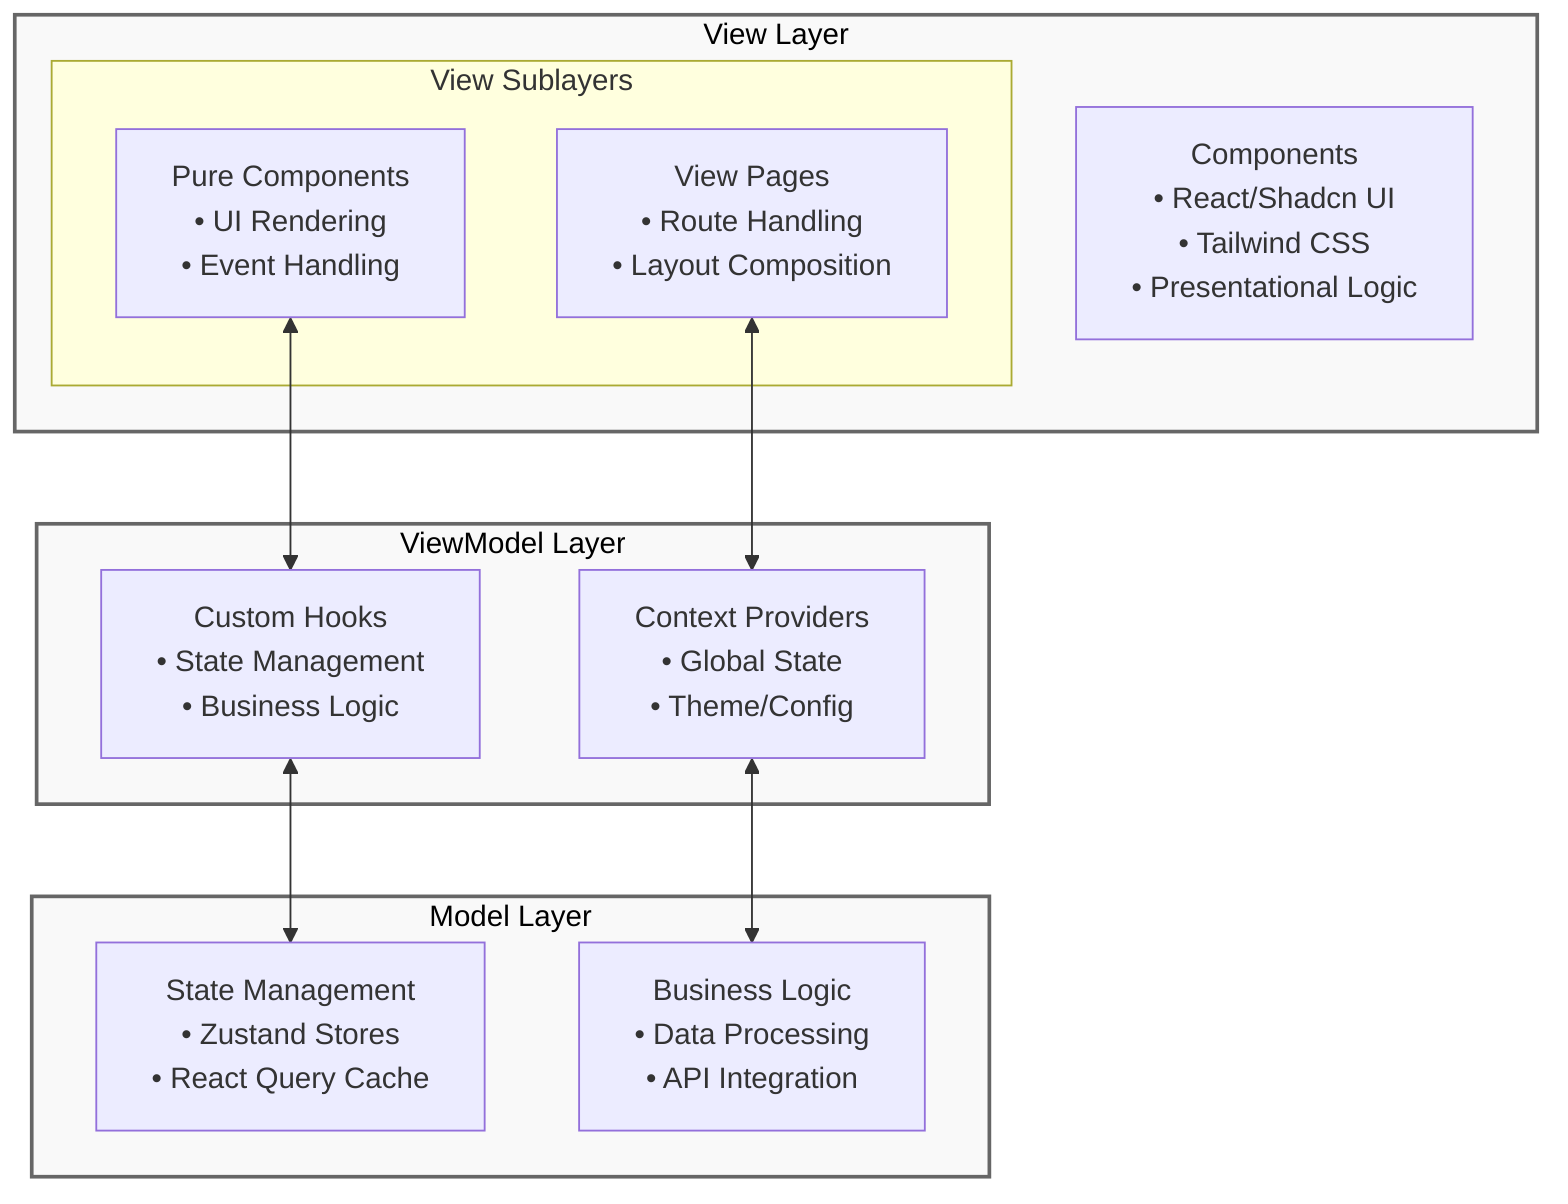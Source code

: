 flowchart TD
    subgraph View["View Layer"]
        direction TB
        C["Components
        • React/Shadcn UI
        • Tailwind CSS
        • Presentational Logic"]
        
        subgraph ViewSub["View Sublayers"]
            direction LR
            PC["Pure Components
            • UI Rendering
            • Event Handling"]
            VP["View Pages
            • Route Handling
            • Layout Composition"]
        end
    end
    
    subgraph VM["ViewModel Layer"]
        direction TB
        H["Custom Hooks
        • State Management
        • Business Logic"]
        CT["Context Providers
        • Global State
        • Theme/Config"]
    end
    
    subgraph M["Model Layer"]
        direction TB
        S["State Management
        • Zustand Stores
        • React Query Cache"]
        BL["Business Logic
        • Data Processing
        • API Integration"]
    end
    
    PC <--> H
    VP <--> CT
    H <--> S
    CT <--> BL
    
    classDef layer fill:#f9f9f9,stroke:#666,stroke-width:2px,color:#000000
    class View,VM,M layer